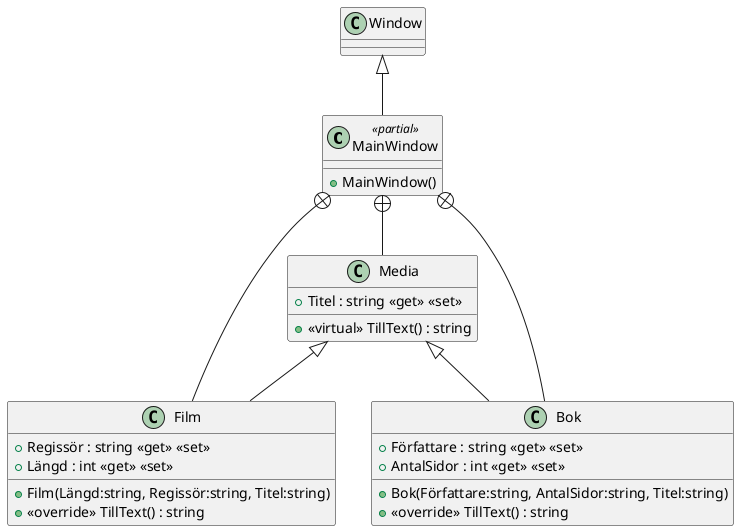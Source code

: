 @startuml
class MainWindow <<partial>> {
    + MainWindow()
}
class Media {
    + Titel : string <<get>> <<set>>
    + <<virtual>> TillText() : string
}
class Film {
    + Regissör : string <<get>> <<set>>
    + Längd : int <<get>> <<set>>
    + Film(Längd:string, Regissör:string, Titel:string)
    + <<override>> TillText() : string
}
class Bok {
    + Författare : string <<get>> <<set>>
    + AntalSidor : int <<get>> <<set>>
    + Bok(Författare:string, AntalSidor:string, Titel:string)
    + <<override>> TillText() : string
}
Window <|-- MainWindow
MainWindow +-- Media
MainWindow +-- Film
Media <|-- Film
MainWindow +-- Bok
Media <|-- Bok
@enduml
